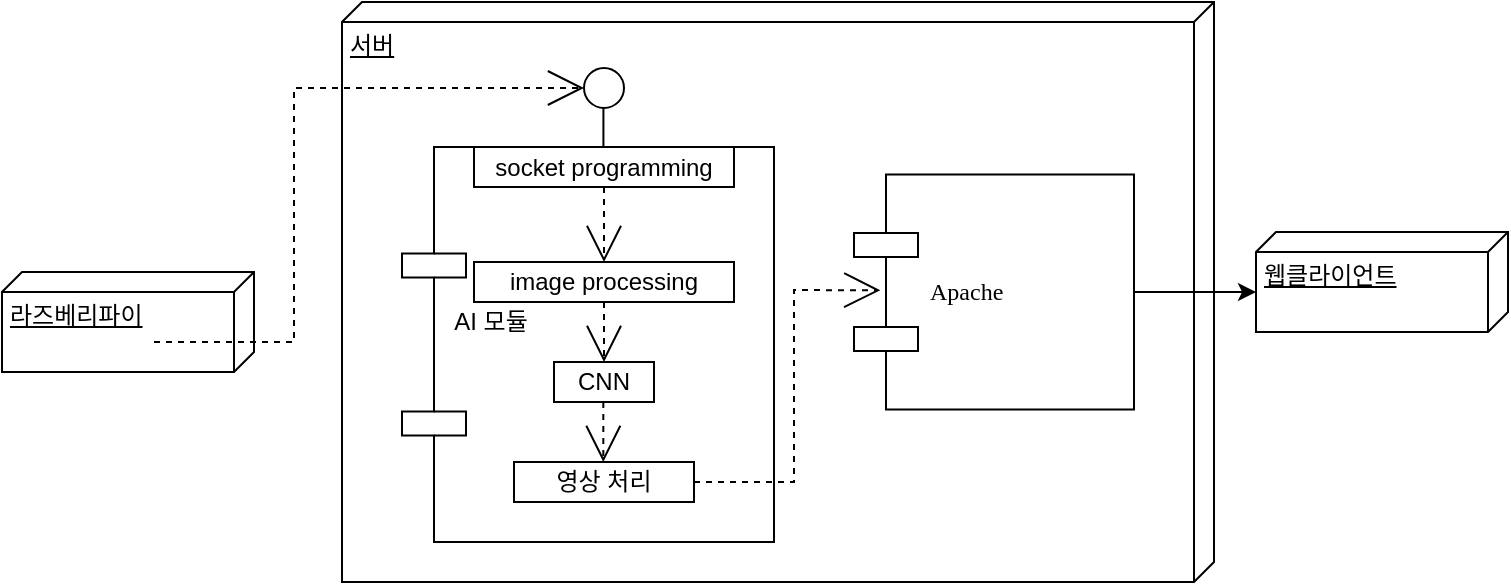 <mxfile version="14.0.1" type="device"><diagram id="w-ILFt5_oLr4njPTeDdd" name="페이지-1"><mxGraphModel dx="1278" dy="523" grid="1" gridSize="10" guides="1" tooltips="1" connect="1" arrows="1" fold="1" page="1" pageScale="1" pageWidth="827" pageHeight="1169" math="0" shadow="0"><root><mxCell id="0"/><mxCell id="1" parent="0"/><mxCell id="jXqQLPyMDwMgIqtEmzDI-1" value="서버" style="verticalAlign=top;align=left;spacingTop=8;spacingLeft=2;spacingRight=12;shape=cube;size=10;direction=south;fontStyle=4;html=1;rounded=0;shadow=0;comic=0;labelBackgroundColor=none;strokeWidth=1;fontFamily=Verdana;fontSize=12" vertex="1" parent="1"><mxGeometry x="204" y="70" width="436" height="290" as="geometry"/></mxCell><mxCell id="jXqQLPyMDwMgIqtEmzDI-3" value="&lt;b&gt;&lt;br&gt;&lt;br&gt;&lt;br&gt;&lt;br&gt;&lt;/b&gt;" style="shape=component;align=left;spacingLeft=36;rounded=0;shadow=0;comic=0;labelBackgroundColor=none;strokeWidth=1;fontFamily=Verdana;fontSize=12;html=1;" vertex="1" parent="1"><mxGeometry x="234" y="142.5" width="186" height="197.5" as="geometry"/></mxCell><mxCell id="jXqQLPyMDwMgIqtEmzDI-5" value="CNN" style="rounded=0;whiteSpace=wrap;html=1;" vertex="1" parent="1"><mxGeometry x="310" y="250" width="50" height="20" as="geometry"/></mxCell><mxCell id="jXqQLPyMDwMgIqtEmzDI-27" style="edgeStyle=orthogonalEdgeStyle;rounded=0;orthogonalLoop=1;jettySize=auto;html=1;entryX=0;entryY=0;entryDx=30;entryDy=126;entryPerimeter=0;" edge="1" parent="1" source="jXqQLPyMDwMgIqtEmzDI-6" target="jXqQLPyMDwMgIqtEmzDI-25"><mxGeometry relative="1" as="geometry"/></mxCell><mxCell id="jXqQLPyMDwMgIqtEmzDI-6" value="Apache" style="shape=component;align=left;spacingLeft=36;rounded=0;shadow=0;comic=0;labelBackgroundColor=none;strokeWidth=1;fontFamily=Verdana;fontSize=12;html=1;" vertex="1" parent="1"><mxGeometry x="460" y="156.25" width="140" height="117.5" as="geometry"/></mxCell><mxCell id="jXqQLPyMDwMgIqtEmzDI-7" value="" style="ellipse;whiteSpace=wrap;html=1;rounded=0;shadow=0;comic=0;labelBackgroundColor=none;strokeWidth=1;fontFamily=Verdana;fontSize=12;align=center;" vertex="1" parent="1"><mxGeometry x="325" y="103.0" width="20" height="20" as="geometry"/></mxCell><mxCell id="jXqQLPyMDwMgIqtEmzDI-8" style="edgeStyle=elbowEdgeStyle;rounded=0;html=1;labelBackgroundColor=none;startArrow=none;startFill=0;startSize=8;endArrow=none;endFill=0;endSize=16;fontFamily=Verdana;fontSize=12;entryX=0.561;entryY=1.005;entryDx=0;entryDy=0;entryPerimeter=0;" edge="1" parent="1"><mxGeometry relative="1" as="geometry"><mxPoint x="334.71" y="142.5" as="sourcePoint"/><mxPoint x="335.03" y="122.838" as="targetPoint"/><Array as="points"><mxPoint x="334.71" y="132.5"/></Array></mxGeometry></mxCell><mxCell id="jXqQLPyMDwMgIqtEmzDI-10" value="라즈베리파이" style="verticalAlign=top;align=left;spacingTop=8;spacingLeft=2;spacingRight=12;shape=cube;size=10;direction=south;fontStyle=4;html=1;rounded=0;shadow=0;comic=0;labelBackgroundColor=none;strokeWidth=1;fontFamily=Verdana;fontSize=12" vertex="1" parent="1"><mxGeometry x="34" y="205" width="126" height="50" as="geometry"/></mxCell><mxCell id="jXqQLPyMDwMgIqtEmzDI-11" style="edgeStyle=none;rounded=0;html=1;dashed=1;labelBackgroundColor=none;startArrow=none;startFill=0;startSize=8;endArrow=open;endFill=0;endSize=16;fontFamily=Verdana;fontSize=12;entryX=0;entryY=0.5;entryDx=0;entryDy=0;" edge="1" parent="1" target="jXqQLPyMDwMgIqtEmzDI-7"><mxGeometry relative="1" as="geometry"><mxPoint x="110" y="240" as="sourcePoint"/><mxPoint x="385" y="240" as="targetPoint"/><Array as="points"><mxPoint x="180" y="240"/><mxPoint x="180" y="113"/></Array></mxGeometry></mxCell><mxCell id="jXqQLPyMDwMgIqtEmzDI-12" value="socket programming" style="rounded=0;whiteSpace=wrap;html=1;" vertex="1" parent="1"><mxGeometry x="270" y="142.5" width="130" height="20" as="geometry"/></mxCell><mxCell id="jXqQLPyMDwMgIqtEmzDI-13" value="image processing" style="rounded=0;whiteSpace=wrap;html=1;" vertex="1" parent="1"><mxGeometry x="270" y="200" width="130" height="20" as="geometry"/></mxCell><mxCell id="jXqQLPyMDwMgIqtEmzDI-22" style="edgeStyle=none;rounded=0;html=1;dashed=1;labelBackgroundColor=none;startArrow=none;startFill=0;startSize=8;endArrow=open;endFill=0;endSize=16;fontFamily=Verdana;fontSize=12;exitX=0.5;exitY=1;exitDx=0;exitDy=0;entryX=0.5;entryY=0;entryDx=0;entryDy=0;" edge="1" parent="1" source="jXqQLPyMDwMgIqtEmzDI-12" target="jXqQLPyMDwMgIqtEmzDI-13"><mxGeometry relative="1" as="geometry"><mxPoint x="510" y="440" as="targetPoint"/><mxPoint x="260" y="440" as="sourcePoint"/></mxGeometry></mxCell><mxCell id="jXqQLPyMDwMgIqtEmzDI-23" style="edgeStyle=none;rounded=0;html=1;dashed=1;labelBackgroundColor=none;startArrow=none;startFill=0;startSize=8;endArrow=open;endFill=0;endSize=16;fontFamily=Verdana;fontSize=12;exitX=0.5;exitY=1;exitDx=0;exitDy=0;" edge="1" parent="1" source="jXqQLPyMDwMgIqtEmzDI-13" target="jXqQLPyMDwMgIqtEmzDI-5"><mxGeometry relative="1" as="geometry"><mxPoint x="334.83" y="221.5" as="targetPoint"/><mxPoint x="335" y="240" as="sourcePoint"/></mxGeometry></mxCell><mxCell id="jXqQLPyMDwMgIqtEmzDI-24" value="AI 모듈" style="text;html=1;strokeColor=none;fillColor=none;align=center;verticalAlign=middle;whiteSpace=wrap;rounded=0;" vertex="1" parent="1"><mxGeometry x="247" y="220" width="63" height="20" as="geometry"/></mxCell><mxCell id="jXqQLPyMDwMgIqtEmzDI-25" value="웹클라이언트" style="verticalAlign=top;align=left;spacingTop=8;spacingLeft=2;spacingRight=12;shape=cube;size=10;direction=south;fontStyle=4;html=1;rounded=0;shadow=0;comic=0;labelBackgroundColor=none;strokeWidth=1;fontFamily=Verdana;fontSize=12" vertex="1" parent="1"><mxGeometry x="661" y="185" width="126" height="50" as="geometry"/></mxCell><mxCell id="jXqQLPyMDwMgIqtEmzDI-26" style="edgeStyle=none;rounded=0;html=1;dashed=1;labelBackgroundColor=none;startArrow=none;startFill=0;startSize=8;endArrow=open;endFill=0;endSize=16;fontFamily=Verdana;fontSize=12;entryX=0.094;entryY=0.493;entryDx=0;entryDy=0;entryPerimeter=0;exitX=1;exitY=0.5;exitDx=0;exitDy=0;" edge="1" parent="1" source="jXqQLPyMDwMgIqtEmzDI-28" target="jXqQLPyMDwMgIqtEmzDI-6"><mxGeometry relative="1" as="geometry"><mxPoint x="345" y="280" as="targetPoint"/><mxPoint x="345" y="230" as="sourcePoint"/><Array as="points"><mxPoint x="430" y="310"/><mxPoint x="430" y="214"/></Array></mxGeometry></mxCell><mxCell id="jXqQLPyMDwMgIqtEmzDI-28" value="영상 처리" style="rounded=0;whiteSpace=wrap;html=1;" vertex="1" parent="1"><mxGeometry x="290" y="300" width="90" height="20" as="geometry"/></mxCell><mxCell id="jXqQLPyMDwMgIqtEmzDI-29" style="edgeStyle=none;rounded=0;html=1;dashed=1;labelBackgroundColor=none;startArrow=none;startFill=0;startSize=8;endArrow=open;endFill=0;endSize=16;fontFamily=Verdana;fontSize=12;exitX=0.5;exitY=1;exitDx=0;exitDy=0;" edge="1" parent="1"><mxGeometry relative="1" as="geometry"><mxPoint x="334.66" y="300" as="targetPoint"/><mxPoint x="334.66" y="270" as="sourcePoint"/></mxGeometry></mxCell></root></mxGraphModel></diagram></mxfile>